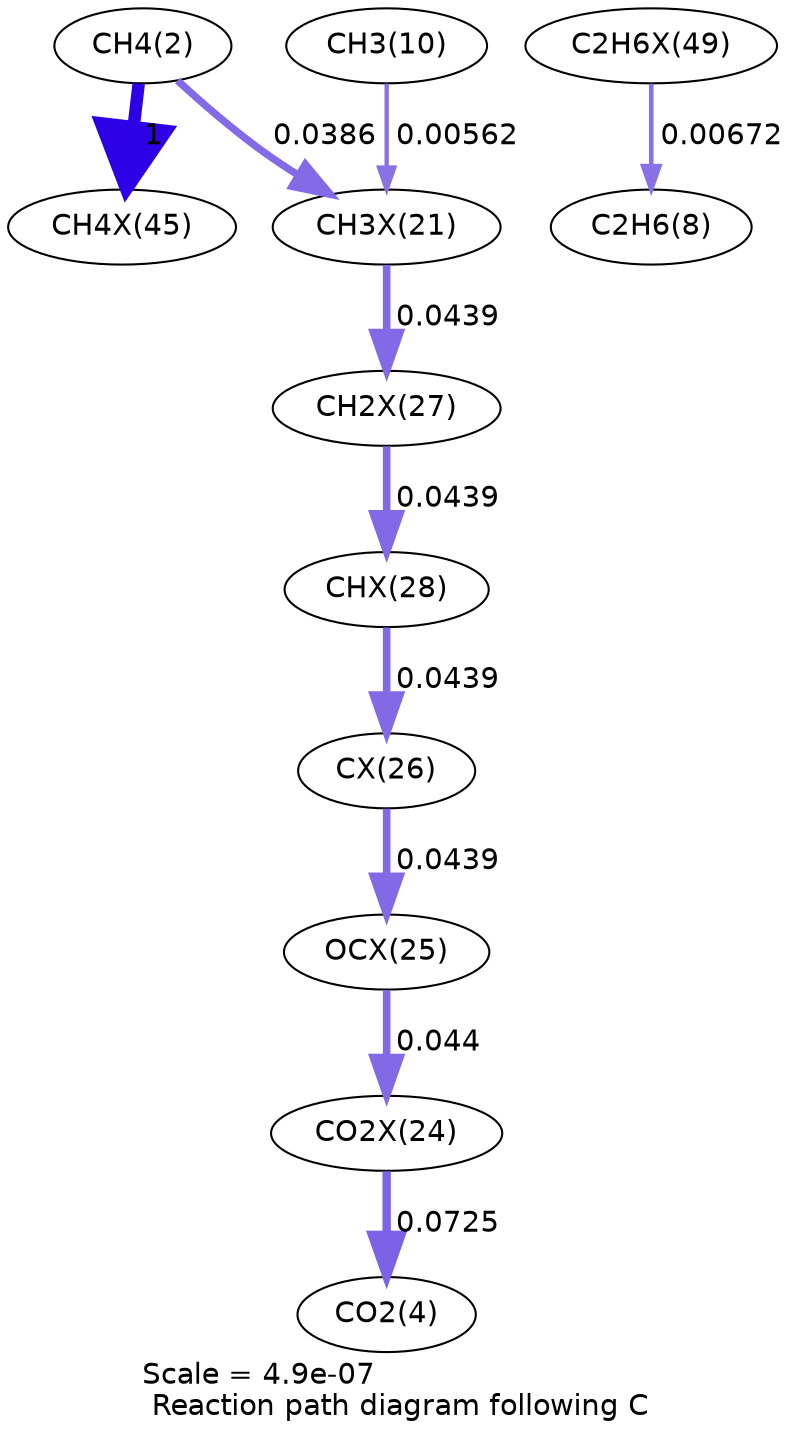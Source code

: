 digraph reaction_paths {
center=1;
s4 -> s46[fontname="Helvetica", penwidth=6, arrowsize=3, color="0.7, 1.5, 0.9"
, label=" 1"];
s4 -> s38[fontname="Helvetica", penwidth=3.54, arrowsize=1.77, color="0.7, 0.539, 0.9"
, label=" 0.0386"];
s48 -> s10[fontname="Helvetica", penwidth=2.22, arrowsize=1.11, color="0.7, 0.507, 0.9"
, label=" 0.00672"];
s12 -> s38[fontname="Helvetica", penwidth=2.09, arrowsize=1.04, color="0.7, 0.506, 0.9"
, label=" 0.00562"];
s38 -> s44[fontname="Helvetica", penwidth=3.64, arrowsize=1.82, color="0.7, 0.544, 0.9"
, label=" 0.0439"];
s44 -> s45[fontname="Helvetica", penwidth=3.64, arrowsize=1.82, color="0.7, 0.544, 0.9"
, label=" 0.0439"];
s45 -> s43[fontname="Helvetica", penwidth=3.64, arrowsize=1.82, color="0.7, 0.544, 0.9"
, label=" 0.0439"];
s43 -> s42[fontname="Helvetica", penwidth=3.64, arrowsize=1.82, color="0.7, 0.544, 0.9"
, label=" 0.0439"];
s42 -> s41[fontname="Helvetica", penwidth=3.64, arrowsize=1.82, color="0.7, 0.544, 0.9"
, label=" 0.044"];
s41 -> s6[fontname="Helvetica", penwidth=4.02, arrowsize=2.01, color="0.7, 0.573, 0.9"
, label=" 0.0725"];
s4 [ fontname="Helvetica", label="CH4(2)"];
s6 [ fontname="Helvetica", label="CO2(4)"];
s10 [ fontname="Helvetica", label="C2H6(8)"];
s12 [ fontname="Helvetica", label="CH3(10)"];
s38 [ fontname="Helvetica", label="CH3X(21)"];
s41 [ fontname="Helvetica", label="CO2X(24)"];
s42 [ fontname="Helvetica", label="OCX(25)"];
s43 [ fontname="Helvetica", label="CX(26)"];
s44 [ fontname="Helvetica", label="CH2X(27)"];
s45 [ fontname="Helvetica", label="CHX(28)"];
s46 [ fontname="Helvetica", label="CH4X(45)"];
s48 [ fontname="Helvetica", label="C2H6X(49)"];
 label = "Scale = 4.9e-07\l Reaction path diagram following C";
 fontname = "Helvetica";
}
